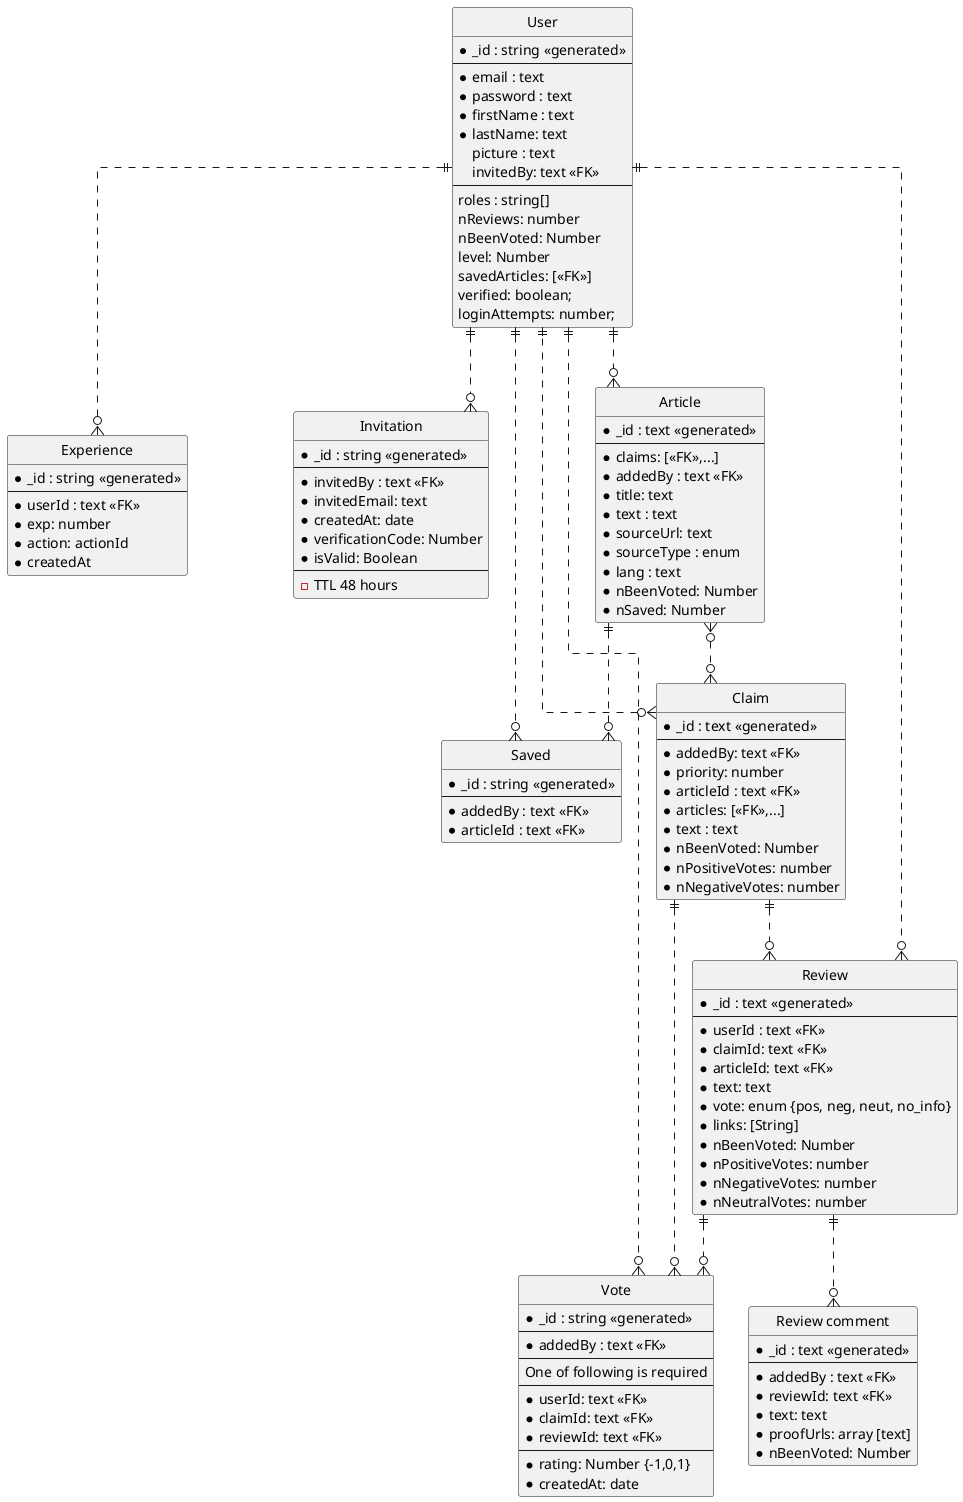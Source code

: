 @startuml Entity relations
' hide the spot
hide circle

' avoid problems with angled crows feet
skinparam linetype ortho

entity "User" as user {
  *_id : string <<generated>>
  --
  *email : text
  *password : text
  *firstName : text
  *lastName: text
  picture : text
  invitedBy: text <<FK>>
  --
  roles : string[]
  nReviews: number
  nBeenVoted: Number
  level: Number
  savedArticles: [<<FK>>]
  verified: boolean;
  loginAttempts: number;
}

entity "Experience" as exp {
  *_id : string <<generated>>
  --
  *userId : text <<FK>>
  *exp: number
  *action: actionId
  *createdAt
}

entity "Saved" as saved {
  *_id : string <<generated>>
  --
  *addedBy : text <<FK>>
  *articleId : text <<FK>>
}

entity "Invitation" as inv {
  *_id : string <<generated>>
  --
  *invitedBy : text <<FK>>
  *invitedEmail: text
  *createdAt: date
  *verificationCode: Number
  *isValid: Boolean
  --
  - TTL 48 hours
}

entity "Vote" as vote {
  *_id : string <<generated>>
  --
  *addedBy : text <<FK>>
  --
  One of following is required
  --
  *userId: text <<FK>>
  ' *articleId: text <<FK>>
  *claimId: text <<FK>>
  *reviewId: text <<FK>>
  --
  ' *text: Text
  *rating: Number {-1,0,1}
  *createdAt: date
}

entity "Article" as article {
  *_id : text <<generated>>
  --
  *claims: [<<FK>>,...]
  *addedBy : text <<FK>>
  *title: text
  *text : text
  *sourceUrl: text
  *sourceType : enum
  *lang : text
  *nBeenVoted: Number
  *nSaved: Number
}

entity "Claim" as claim {
  *_id : text <<generated>>
  --
  *addedBy: text <<FK>>
  *priority: number
  *articleId : text <<FK>>
  *articles: [<<FK>>,...]
  *text : text
  *nBeenVoted: Number
  *nPositiveVotes: number
  *nNegativeVotes: number
}

entity "Review" as review {
  *_id : text <<generated>>
  --
  *userId : text <<FK>>
  *claimId: text <<FK>>
  *articleId: text <<FK>>
  *text: text
  *vote: enum {pos, neg, neut, no_info}
  *links: [String]
  *nBeenVoted: Number
  *nPositiveVotes: number
  *nNegativeVotes: number
  *nNeutralVotes: number
}

entity "Review comment" as reviewComment {
  *_id : text <<generated>>
  --
  *addedBy : text <<FK>>
  *reviewId: text <<FK>>
  *text: text
  *proofUrls: array [text] 
  *nBeenVoted: Number
}

user ||..o{ article
user ||..o{ inv
user ||..o{ saved
user ||..o{ vote
user ||..o{ exp
article }o..o{ claim
article ||..o{ saved
' article ||..o{ vote
user ||..o{ review
' user ||..o{ vote
claim ||..o{ review
claim }o..|| user
claim ||..o{ vote
review ||..o{ reviewComment
review ||..o{ vote
@enduml